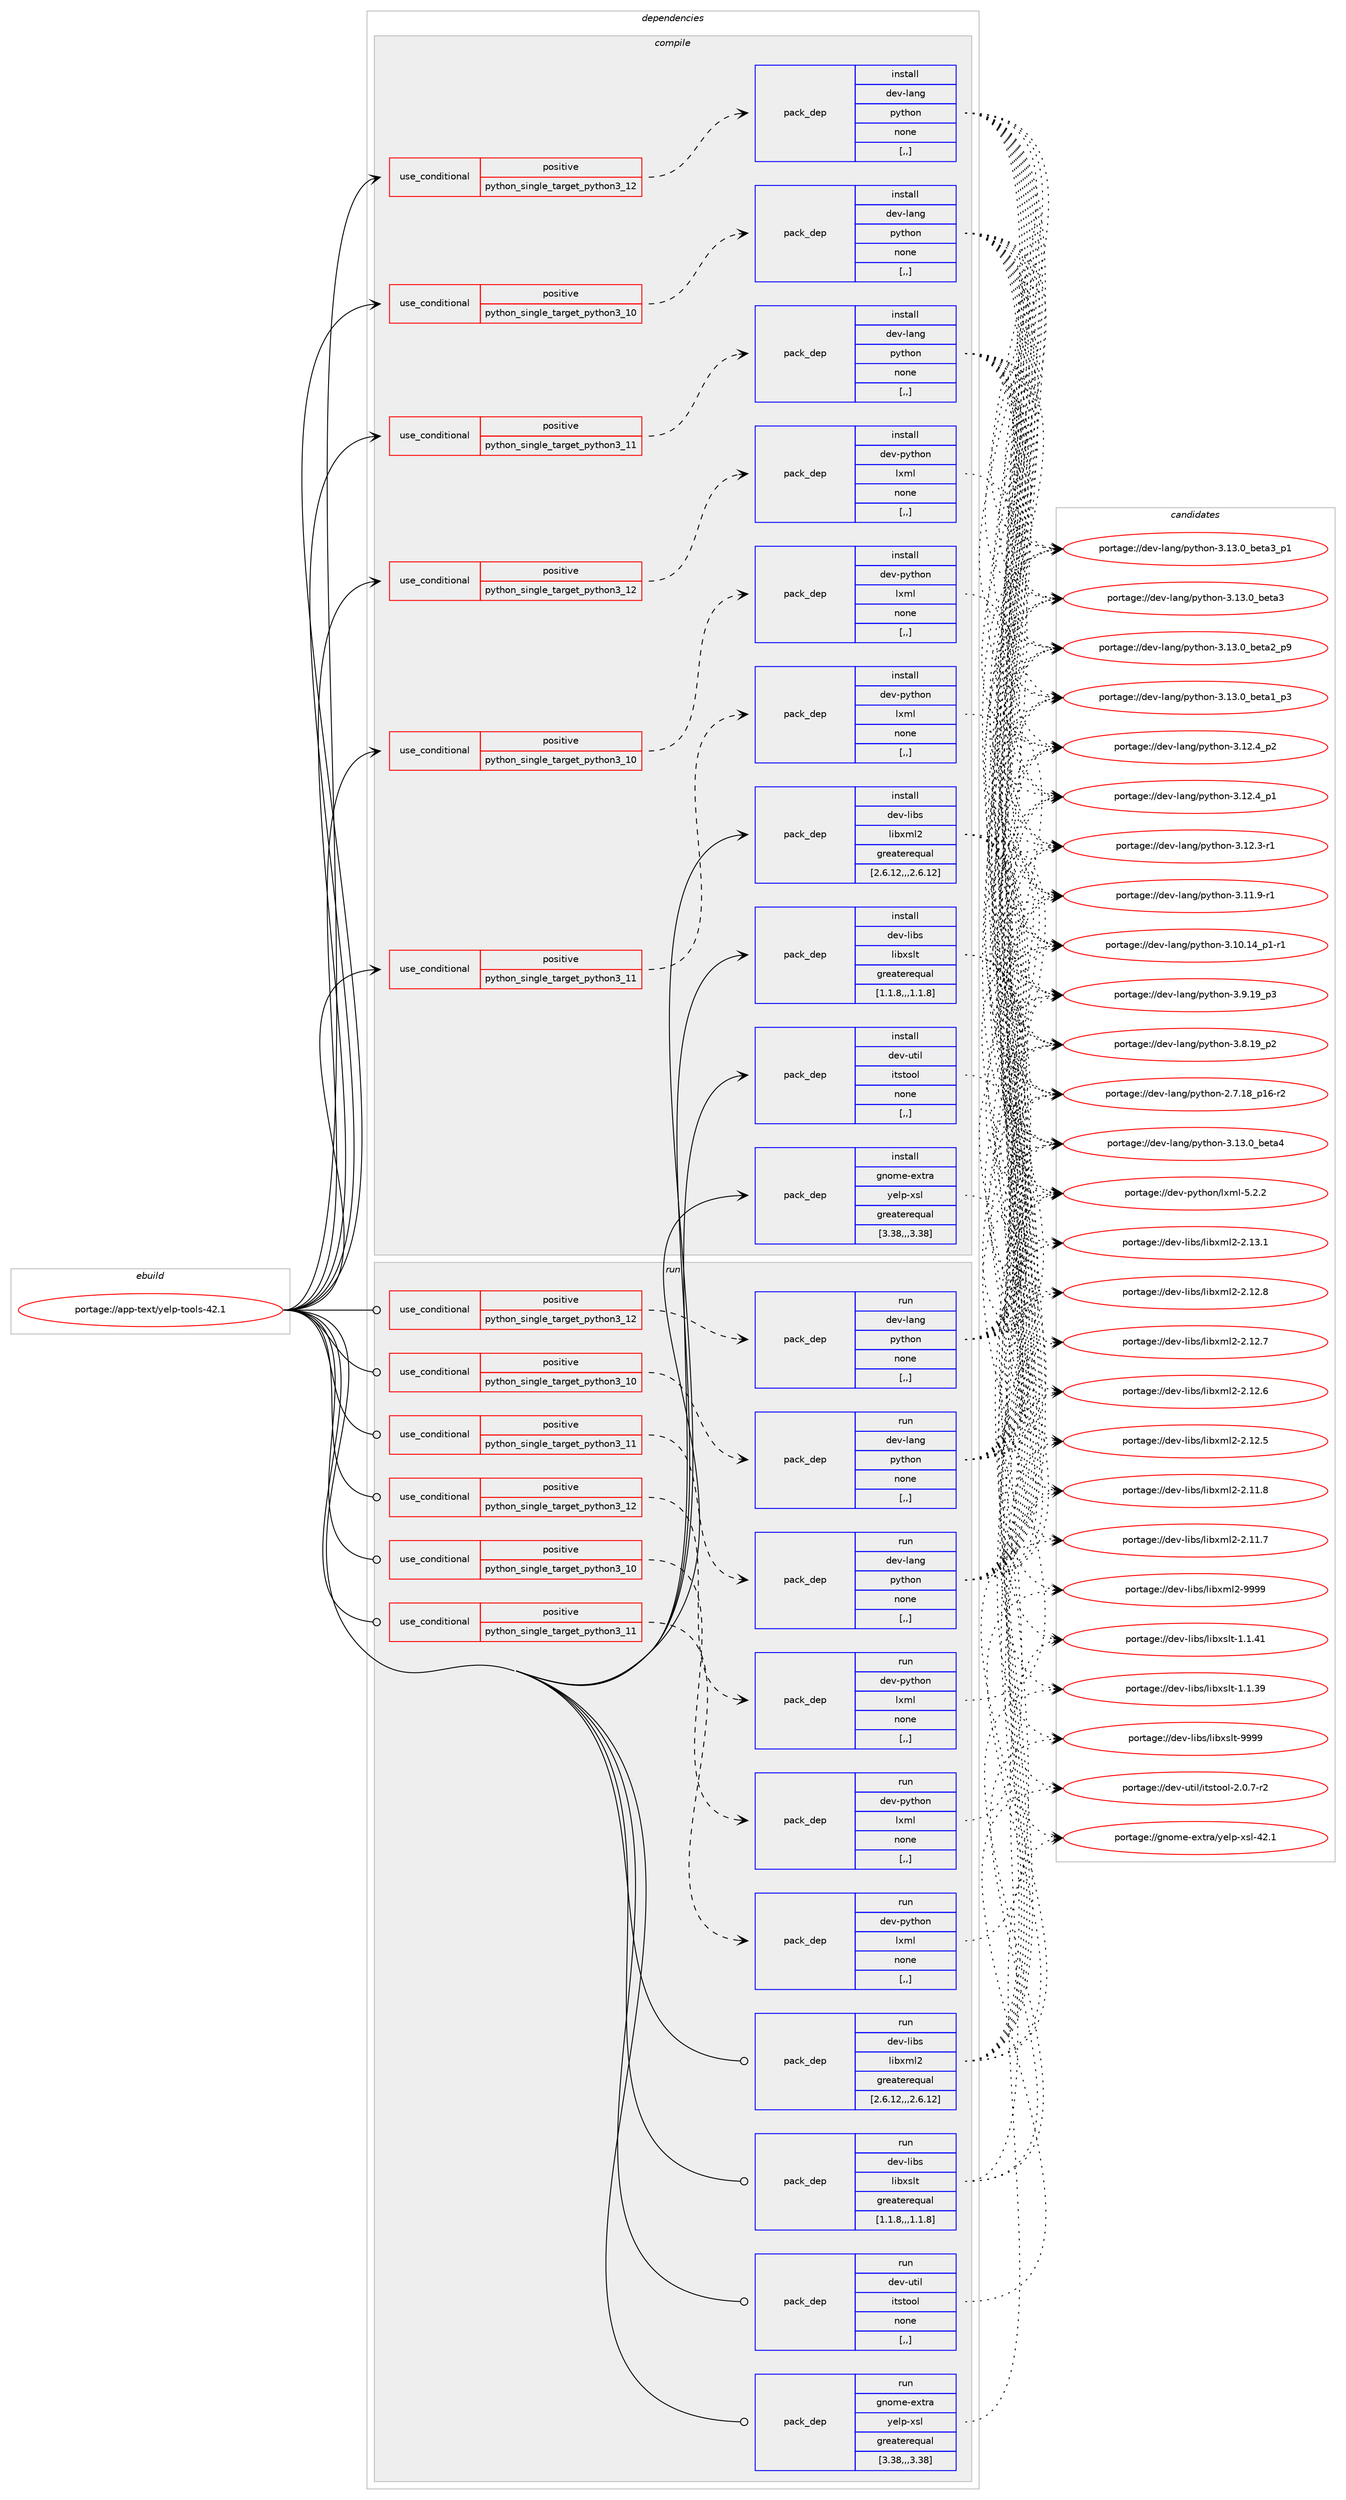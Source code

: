 digraph prolog {

# *************
# Graph options
# *************

newrank=true;
concentrate=true;
compound=true;
graph [rankdir=LR,fontname=Helvetica,fontsize=10,ranksep=1.5];#, ranksep=2.5, nodesep=0.2];
edge  [arrowhead=vee];
node  [fontname=Helvetica,fontsize=10];

# **********
# The ebuild
# **********

subgraph cluster_leftcol {
color=gray;
label=<<i>ebuild</i>>;
id [label="portage://app-text/yelp-tools-42.1", color=red, width=4, href="../app-text/yelp-tools-42.1.svg"];
}

# ****************
# The dependencies
# ****************

subgraph cluster_midcol {
color=gray;
label=<<i>dependencies</i>>;
subgraph cluster_compile {
fillcolor="#eeeeee";
style=filled;
label=<<i>compile</i>>;
subgraph cond16392 {
dependency61173 [label=<<TABLE BORDER="0" CELLBORDER="1" CELLSPACING="0" CELLPADDING="4"><TR><TD ROWSPAN="3" CELLPADDING="10">use_conditional</TD></TR><TR><TD>positive</TD></TR><TR><TD>python_single_target_python3_10</TD></TR></TABLE>>, shape=none, color=red];
subgraph pack44256 {
dependency61174 [label=<<TABLE BORDER="0" CELLBORDER="1" CELLSPACING="0" CELLPADDING="4" WIDTH="220"><TR><TD ROWSPAN="6" CELLPADDING="30">pack_dep</TD></TR><TR><TD WIDTH="110">install</TD></TR><TR><TD>dev-lang</TD></TR><TR><TD>python</TD></TR><TR><TD>none</TD></TR><TR><TD>[,,]</TD></TR></TABLE>>, shape=none, color=blue];
}
dependency61173:e -> dependency61174:w [weight=20,style="dashed",arrowhead="vee"];
}
id:e -> dependency61173:w [weight=20,style="solid",arrowhead="vee"];
subgraph cond16393 {
dependency61175 [label=<<TABLE BORDER="0" CELLBORDER="1" CELLSPACING="0" CELLPADDING="4"><TR><TD ROWSPAN="3" CELLPADDING="10">use_conditional</TD></TR><TR><TD>positive</TD></TR><TR><TD>python_single_target_python3_10</TD></TR></TABLE>>, shape=none, color=red];
subgraph pack44257 {
dependency61176 [label=<<TABLE BORDER="0" CELLBORDER="1" CELLSPACING="0" CELLPADDING="4" WIDTH="220"><TR><TD ROWSPAN="6" CELLPADDING="30">pack_dep</TD></TR><TR><TD WIDTH="110">install</TD></TR><TR><TD>dev-python</TD></TR><TR><TD>lxml</TD></TR><TR><TD>none</TD></TR><TR><TD>[,,]</TD></TR></TABLE>>, shape=none, color=blue];
}
dependency61175:e -> dependency61176:w [weight=20,style="dashed",arrowhead="vee"];
}
id:e -> dependency61175:w [weight=20,style="solid",arrowhead="vee"];
subgraph cond16394 {
dependency61177 [label=<<TABLE BORDER="0" CELLBORDER="1" CELLSPACING="0" CELLPADDING="4"><TR><TD ROWSPAN="3" CELLPADDING="10">use_conditional</TD></TR><TR><TD>positive</TD></TR><TR><TD>python_single_target_python3_11</TD></TR></TABLE>>, shape=none, color=red];
subgraph pack44258 {
dependency61178 [label=<<TABLE BORDER="0" CELLBORDER="1" CELLSPACING="0" CELLPADDING="4" WIDTH="220"><TR><TD ROWSPAN="6" CELLPADDING="30">pack_dep</TD></TR><TR><TD WIDTH="110">install</TD></TR><TR><TD>dev-lang</TD></TR><TR><TD>python</TD></TR><TR><TD>none</TD></TR><TR><TD>[,,]</TD></TR></TABLE>>, shape=none, color=blue];
}
dependency61177:e -> dependency61178:w [weight=20,style="dashed",arrowhead="vee"];
}
id:e -> dependency61177:w [weight=20,style="solid",arrowhead="vee"];
subgraph cond16395 {
dependency61179 [label=<<TABLE BORDER="0" CELLBORDER="1" CELLSPACING="0" CELLPADDING="4"><TR><TD ROWSPAN="3" CELLPADDING="10">use_conditional</TD></TR><TR><TD>positive</TD></TR><TR><TD>python_single_target_python3_11</TD></TR></TABLE>>, shape=none, color=red];
subgraph pack44259 {
dependency61180 [label=<<TABLE BORDER="0" CELLBORDER="1" CELLSPACING="0" CELLPADDING="4" WIDTH="220"><TR><TD ROWSPAN="6" CELLPADDING="30">pack_dep</TD></TR><TR><TD WIDTH="110">install</TD></TR><TR><TD>dev-python</TD></TR><TR><TD>lxml</TD></TR><TR><TD>none</TD></TR><TR><TD>[,,]</TD></TR></TABLE>>, shape=none, color=blue];
}
dependency61179:e -> dependency61180:w [weight=20,style="dashed",arrowhead="vee"];
}
id:e -> dependency61179:w [weight=20,style="solid",arrowhead="vee"];
subgraph cond16396 {
dependency61181 [label=<<TABLE BORDER="0" CELLBORDER="1" CELLSPACING="0" CELLPADDING="4"><TR><TD ROWSPAN="3" CELLPADDING="10">use_conditional</TD></TR><TR><TD>positive</TD></TR><TR><TD>python_single_target_python3_12</TD></TR></TABLE>>, shape=none, color=red];
subgraph pack44260 {
dependency61182 [label=<<TABLE BORDER="0" CELLBORDER="1" CELLSPACING="0" CELLPADDING="4" WIDTH="220"><TR><TD ROWSPAN="6" CELLPADDING="30">pack_dep</TD></TR><TR><TD WIDTH="110">install</TD></TR><TR><TD>dev-lang</TD></TR><TR><TD>python</TD></TR><TR><TD>none</TD></TR><TR><TD>[,,]</TD></TR></TABLE>>, shape=none, color=blue];
}
dependency61181:e -> dependency61182:w [weight=20,style="dashed",arrowhead="vee"];
}
id:e -> dependency61181:w [weight=20,style="solid",arrowhead="vee"];
subgraph cond16397 {
dependency61183 [label=<<TABLE BORDER="0" CELLBORDER="1" CELLSPACING="0" CELLPADDING="4"><TR><TD ROWSPAN="3" CELLPADDING="10">use_conditional</TD></TR><TR><TD>positive</TD></TR><TR><TD>python_single_target_python3_12</TD></TR></TABLE>>, shape=none, color=red];
subgraph pack44261 {
dependency61184 [label=<<TABLE BORDER="0" CELLBORDER="1" CELLSPACING="0" CELLPADDING="4" WIDTH="220"><TR><TD ROWSPAN="6" CELLPADDING="30">pack_dep</TD></TR><TR><TD WIDTH="110">install</TD></TR><TR><TD>dev-python</TD></TR><TR><TD>lxml</TD></TR><TR><TD>none</TD></TR><TR><TD>[,,]</TD></TR></TABLE>>, shape=none, color=blue];
}
dependency61183:e -> dependency61184:w [weight=20,style="dashed",arrowhead="vee"];
}
id:e -> dependency61183:w [weight=20,style="solid",arrowhead="vee"];
subgraph pack44262 {
dependency61185 [label=<<TABLE BORDER="0" CELLBORDER="1" CELLSPACING="0" CELLPADDING="4" WIDTH="220"><TR><TD ROWSPAN="6" CELLPADDING="30">pack_dep</TD></TR><TR><TD WIDTH="110">install</TD></TR><TR><TD>dev-libs</TD></TR><TR><TD>libxml2</TD></TR><TR><TD>greaterequal</TD></TR><TR><TD>[2.6.12,,,2.6.12]</TD></TR></TABLE>>, shape=none, color=blue];
}
id:e -> dependency61185:w [weight=20,style="solid",arrowhead="vee"];
subgraph pack44263 {
dependency61186 [label=<<TABLE BORDER="0" CELLBORDER="1" CELLSPACING="0" CELLPADDING="4" WIDTH="220"><TR><TD ROWSPAN="6" CELLPADDING="30">pack_dep</TD></TR><TR><TD WIDTH="110">install</TD></TR><TR><TD>dev-libs</TD></TR><TR><TD>libxslt</TD></TR><TR><TD>greaterequal</TD></TR><TR><TD>[1.1.8,,,1.1.8]</TD></TR></TABLE>>, shape=none, color=blue];
}
id:e -> dependency61186:w [weight=20,style="solid",arrowhead="vee"];
subgraph pack44264 {
dependency61187 [label=<<TABLE BORDER="0" CELLBORDER="1" CELLSPACING="0" CELLPADDING="4" WIDTH="220"><TR><TD ROWSPAN="6" CELLPADDING="30">pack_dep</TD></TR><TR><TD WIDTH="110">install</TD></TR><TR><TD>dev-util</TD></TR><TR><TD>itstool</TD></TR><TR><TD>none</TD></TR><TR><TD>[,,]</TD></TR></TABLE>>, shape=none, color=blue];
}
id:e -> dependency61187:w [weight=20,style="solid",arrowhead="vee"];
subgraph pack44265 {
dependency61188 [label=<<TABLE BORDER="0" CELLBORDER="1" CELLSPACING="0" CELLPADDING="4" WIDTH="220"><TR><TD ROWSPAN="6" CELLPADDING="30">pack_dep</TD></TR><TR><TD WIDTH="110">install</TD></TR><TR><TD>gnome-extra</TD></TR><TR><TD>yelp-xsl</TD></TR><TR><TD>greaterequal</TD></TR><TR><TD>[3.38,,,3.38]</TD></TR></TABLE>>, shape=none, color=blue];
}
id:e -> dependency61188:w [weight=20,style="solid",arrowhead="vee"];
}
subgraph cluster_compileandrun {
fillcolor="#eeeeee";
style=filled;
label=<<i>compile and run</i>>;
}
subgraph cluster_run {
fillcolor="#eeeeee";
style=filled;
label=<<i>run</i>>;
subgraph cond16398 {
dependency61189 [label=<<TABLE BORDER="0" CELLBORDER="1" CELLSPACING="0" CELLPADDING="4"><TR><TD ROWSPAN="3" CELLPADDING="10">use_conditional</TD></TR><TR><TD>positive</TD></TR><TR><TD>python_single_target_python3_10</TD></TR></TABLE>>, shape=none, color=red];
subgraph pack44266 {
dependency61190 [label=<<TABLE BORDER="0" CELLBORDER="1" CELLSPACING="0" CELLPADDING="4" WIDTH="220"><TR><TD ROWSPAN="6" CELLPADDING="30">pack_dep</TD></TR><TR><TD WIDTH="110">run</TD></TR><TR><TD>dev-lang</TD></TR><TR><TD>python</TD></TR><TR><TD>none</TD></TR><TR><TD>[,,]</TD></TR></TABLE>>, shape=none, color=blue];
}
dependency61189:e -> dependency61190:w [weight=20,style="dashed",arrowhead="vee"];
}
id:e -> dependency61189:w [weight=20,style="solid",arrowhead="odot"];
subgraph cond16399 {
dependency61191 [label=<<TABLE BORDER="0" CELLBORDER="1" CELLSPACING="0" CELLPADDING="4"><TR><TD ROWSPAN="3" CELLPADDING="10">use_conditional</TD></TR><TR><TD>positive</TD></TR><TR><TD>python_single_target_python3_10</TD></TR></TABLE>>, shape=none, color=red];
subgraph pack44267 {
dependency61192 [label=<<TABLE BORDER="0" CELLBORDER="1" CELLSPACING="0" CELLPADDING="4" WIDTH="220"><TR><TD ROWSPAN="6" CELLPADDING="30">pack_dep</TD></TR><TR><TD WIDTH="110">run</TD></TR><TR><TD>dev-python</TD></TR><TR><TD>lxml</TD></TR><TR><TD>none</TD></TR><TR><TD>[,,]</TD></TR></TABLE>>, shape=none, color=blue];
}
dependency61191:e -> dependency61192:w [weight=20,style="dashed",arrowhead="vee"];
}
id:e -> dependency61191:w [weight=20,style="solid",arrowhead="odot"];
subgraph cond16400 {
dependency61193 [label=<<TABLE BORDER="0" CELLBORDER="1" CELLSPACING="0" CELLPADDING="4"><TR><TD ROWSPAN="3" CELLPADDING="10">use_conditional</TD></TR><TR><TD>positive</TD></TR><TR><TD>python_single_target_python3_11</TD></TR></TABLE>>, shape=none, color=red];
subgraph pack44268 {
dependency61194 [label=<<TABLE BORDER="0" CELLBORDER="1" CELLSPACING="0" CELLPADDING="4" WIDTH="220"><TR><TD ROWSPAN="6" CELLPADDING="30">pack_dep</TD></TR><TR><TD WIDTH="110">run</TD></TR><TR><TD>dev-lang</TD></TR><TR><TD>python</TD></TR><TR><TD>none</TD></TR><TR><TD>[,,]</TD></TR></TABLE>>, shape=none, color=blue];
}
dependency61193:e -> dependency61194:w [weight=20,style="dashed",arrowhead="vee"];
}
id:e -> dependency61193:w [weight=20,style="solid",arrowhead="odot"];
subgraph cond16401 {
dependency61195 [label=<<TABLE BORDER="0" CELLBORDER="1" CELLSPACING="0" CELLPADDING="4"><TR><TD ROWSPAN="3" CELLPADDING="10">use_conditional</TD></TR><TR><TD>positive</TD></TR><TR><TD>python_single_target_python3_11</TD></TR></TABLE>>, shape=none, color=red];
subgraph pack44269 {
dependency61196 [label=<<TABLE BORDER="0" CELLBORDER="1" CELLSPACING="0" CELLPADDING="4" WIDTH="220"><TR><TD ROWSPAN="6" CELLPADDING="30">pack_dep</TD></TR><TR><TD WIDTH="110">run</TD></TR><TR><TD>dev-python</TD></TR><TR><TD>lxml</TD></TR><TR><TD>none</TD></TR><TR><TD>[,,]</TD></TR></TABLE>>, shape=none, color=blue];
}
dependency61195:e -> dependency61196:w [weight=20,style="dashed",arrowhead="vee"];
}
id:e -> dependency61195:w [weight=20,style="solid",arrowhead="odot"];
subgraph cond16402 {
dependency61197 [label=<<TABLE BORDER="0" CELLBORDER="1" CELLSPACING="0" CELLPADDING="4"><TR><TD ROWSPAN="3" CELLPADDING="10">use_conditional</TD></TR><TR><TD>positive</TD></TR><TR><TD>python_single_target_python3_12</TD></TR></TABLE>>, shape=none, color=red];
subgraph pack44270 {
dependency61198 [label=<<TABLE BORDER="0" CELLBORDER="1" CELLSPACING="0" CELLPADDING="4" WIDTH="220"><TR><TD ROWSPAN="6" CELLPADDING="30">pack_dep</TD></TR><TR><TD WIDTH="110">run</TD></TR><TR><TD>dev-lang</TD></TR><TR><TD>python</TD></TR><TR><TD>none</TD></TR><TR><TD>[,,]</TD></TR></TABLE>>, shape=none, color=blue];
}
dependency61197:e -> dependency61198:w [weight=20,style="dashed",arrowhead="vee"];
}
id:e -> dependency61197:w [weight=20,style="solid",arrowhead="odot"];
subgraph cond16403 {
dependency61199 [label=<<TABLE BORDER="0" CELLBORDER="1" CELLSPACING="0" CELLPADDING="4"><TR><TD ROWSPAN="3" CELLPADDING="10">use_conditional</TD></TR><TR><TD>positive</TD></TR><TR><TD>python_single_target_python3_12</TD></TR></TABLE>>, shape=none, color=red];
subgraph pack44271 {
dependency61200 [label=<<TABLE BORDER="0" CELLBORDER="1" CELLSPACING="0" CELLPADDING="4" WIDTH="220"><TR><TD ROWSPAN="6" CELLPADDING="30">pack_dep</TD></TR><TR><TD WIDTH="110">run</TD></TR><TR><TD>dev-python</TD></TR><TR><TD>lxml</TD></TR><TR><TD>none</TD></TR><TR><TD>[,,]</TD></TR></TABLE>>, shape=none, color=blue];
}
dependency61199:e -> dependency61200:w [weight=20,style="dashed",arrowhead="vee"];
}
id:e -> dependency61199:w [weight=20,style="solid",arrowhead="odot"];
subgraph pack44272 {
dependency61201 [label=<<TABLE BORDER="0" CELLBORDER="1" CELLSPACING="0" CELLPADDING="4" WIDTH="220"><TR><TD ROWSPAN="6" CELLPADDING="30">pack_dep</TD></TR><TR><TD WIDTH="110">run</TD></TR><TR><TD>dev-libs</TD></TR><TR><TD>libxml2</TD></TR><TR><TD>greaterequal</TD></TR><TR><TD>[2.6.12,,,2.6.12]</TD></TR></TABLE>>, shape=none, color=blue];
}
id:e -> dependency61201:w [weight=20,style="solid",arrowhead="odot"];
subgraph pack44273 {
dependency61202 [label=<<TABLE BORDER="0" CELLBORDER="1" CELLSPACING="0" CELLPADDING="4" WIDTH="220"><TR><TD ROWSPAN="6" CELLPADDING="30">pack_dep</TD></TR><TR><TD WIDTH="110">run</TD></TR><TR><TD>dev-libs</TD></TR><TR><TD>libxslt</TD></TR><TR><TD>greaterequal</TD></TR><TR><TD>[1.1.8,,,1.1.8]</TD></TR></TABLE>>, shape=none, color=blue];
}
id:e -> dependency61202:w [weight=20,style="solid",arrowhead="odot"];
subgraph pack44274 {
dependency61203 [label=<<TABLE BORDER="0" CELLBORDER="1" CELLSPACING="0" CELLPADDING="4" WIDTH="220"><TR><TD ROWSPAN="6" CELLPADDING="30">pack_dep</TD></TR><TR><TD WIDTH="110">run</TD></TR><TR><TD>dev-util</TD></TR><TR><TD>itstool</TD></TR><TR><TD>none</TD></TR><TR><TD>[,,]</TD></TR></TABLE>>, shape=none, color=blue];
}
id:e -> dependency61203:w [weight=20,style="solid",arrowhead="odot"];
subgraph pack44275 {
dependency61204 [label=<<TABLE BORDER="0" CELLBORDER="1" CELLSPACING="0" CELLPADDING="4" WIDTH="220"><TR><TD ROWSPAN="6" CELLPADDING="30">pack_dep</TD></TR><TR><TD WIDTH="110">run</TD></TR><TR><TD>gnome-extra</TD></TR><TR><TD>yelp-xsl</TD></TR><TR><TD>greaterequal</TD></TR><TR><TD>[3.38,,,3.38]</TD></TR></TABLE>>, shape=none, color=blue];
}
id:e -> dependency61204:w [weight=20,style="solid",arrowhead="odot"];
}
}

# **************
# The candidates
# **************

subgraph cluster_choices {
rank=same;
color=gray;
label=<<i>candidates</i>>;

subgraph choice44256 {
color=black;
nodesep=1;
choice1001011184510897110103471121211161041111104551464951464895981011169752 [label="portage://dev-lang/python-3.13.0_beta4", color=red, width=4,href="../dev-lang/python-3.13.0_beta4.svg"];
choice10010111845108971101034711212111610411111045514649514648959810111697519511249 [label="portage://dev-lang/python-3.13.0_beta3_p1", color=red, width=4,href="../dev-lang/python-3.13.0_beta3_p1.svg"];
choice1001011184510897110103471121211161041111104551464951464895981011169751 [label="portage://dev-lang/python-3.13.0_beta3", color=red, width=4,href="../dev-lang/python-3.13.0_beta3.svg"];
choice10010111845108971101034711212111610411111045514649514648959810111697509511257 [label="portage://dev-lang/python-3.13.0_beta2_p9", color=red, width=4,href="../dev-lang/python-3.13.0_beta2_p9.svg"];
choice10010111845108971101034711212111610411111045514649514648959810111697499511251 [label="portage://dev-lang/python-3.13.0_beta1_p3", color=red, width=4,href="../dev-lang/python-3.13.0_beta1_p3.svg"];
choice100101118451089711010347112121116104111110455146495046529511250 [label="portage://dev-lang/python-3.12.4_p2", color=red, width=4,href="../dev-lang/python-3.12.4_p2.svg"];
choice100101118451089711010347112121116104111110455146495046529511249 [label="portage://dev-lang/python-3.12.4_p1", color=red, width=4,href="../dev-lang/python-3.12.4_p1.svg"];
choice100101118451089711010347112121116104111110455146495046514511449 [label="portage://dev-lang/python-3.12.3-r1", color=red, width=4,href="../dev-lang/python-3.12.3-r1.svg"];
choice100101118451089711010347112121116104111110455146494946574511449 [label="portage://dev-lang/python-3.11.9-r1", color=red, width=4,href="../dev-lang/python-3.11.9-r1.svg"];
choice100101118451089711010347112121116104111110455146494846495295112494511449 [label="portage://dev-lang/python-3.10.14_p1-r1", color=red, width=4,href="../dev-lang/python-3.10.14_p1-r1.svg"];
choice100101118451089711010347112121116104111110455146574649579511251 [label="portage://dev-lang/python-3.9.19_p3", color=red, width=4,href="../dev-lang/python-3.9.19_p3.svg"];
choice100101118451089711010347112121116104111110455146564649579511250 [label="portage://dev-lang/python-3.8.19_p2", color=red, width=4,href="../dev-lang/python-3.8.19_p2.svg"];
choice100101118451089711010347112121116104111110455046554649569511249544511450 [label="portage://dev-lang/python-2.7.18_p16-r2", color=red, width=4,href="../dev-lang/python-2.7.18_p16-r2.svg"];
dependency61174:e -> choice1001011184510897110103471121211161041111104551464951464895981011169752:w [style=dotted,weight="100"];
dependency61174:e -> choice10010111845108971101034711212111610411111045514649514648959810111697519511249:w [style=dotted,weight="100"];
dependency61174:e -> choice1001011184510897110103471121211161041111104551464951464895981011169751:w [style=dotted,weight="100"];
dependency61174:e -> choice10010111845108971101034711212111610411111045514649514648959810111697509511257:w [style=dotted,weight="100"];
dependency61174:e -> choice10010111845108971101034711212111610411111045514649514648959810111697499511251:w [style=dotted,weight="100"];
dependency61174:e -> choice100101118451089711010347112121116104111110455146495046529511250:w [style=dotted,weight="100"];
dependency61174:e -> choice100101118451089711010347112121116104111110455146495046529511249:w [style=dotted,weight="100"];
dependency61174:e -> choice100101118451089711010347112121116104111110455146495046514511449:w [style=dotted,weight="100"];
dependency61174:e -> choice100101118451089711010347112121116104111110455146494946574511449:w [style=dotted,weight="100"];
dependency61174:e -> choice100101118451089711010347112121116104111110455146494846495295112494511449:w [style=dotted,weight="100"];
dependency61174:e -> choice100101118451089711010347112121116104111110455146574649579511251:w [style=dotted,weight="100"];
dependency61174:e -> choice100101118451089711010347112121116104111110455146564649579511250:w [style=dotted,weight="100"];
dependency61174:e -> choice100101118451089711010347112121116104111110455046554649569511249544511450:w [style=dotted,weight="100"];
}
subgraph choice44257 {
color=black;
nodesep=1;
choice1001011184511212111610411111047108120109108455346504650 [label="portage://dev-python/lxml-5.2.2", color=red, width=4,href="../dev-python/lxml-5.2.2.svg"];
dependency61176:e -> choice1001011184511212111610411111047108120109108455346504650:w [style=dotted,weight="100"];
}
subgraph choice44258 {
color=black;
nodesep=1;
choice1001011184510897110103471121211161041111104551464951464895981011169752 [label="portage://dev-lang/python-3.13.0_beta4", color=red, width=4,href="../dev-lang/python-3.13.0_beta4.svg"];
choice10010111845108971101034711212111610411111045514649514648959810111697519511249 [label="portage://dev-lang/python-3.13.0_beta3_p1", color=red, width=4,href="../dev-lang/python-3.13.0_beta3_p1.svg"];
choice1001011184510897110103471121211161041111104551464951464895981011169751 [label="portage://dev-lang/python-3.13.0_beta3", color=red, width=4,href="../dev-lang/python-3.13.0_beta3.svg"];
choice10010111845108971101034711212111610411111045514649514648959810111697509511257 [label="portage://dev-lang/python-3.13.0_beta2_p9", color=red, width=4,href="../dev-lang/python-3.13.0_beta2_p9.svg"];
choice10010111845108971101034711212111610411111045514649514648959810111697499511251 [label="portage://dev-lang/python-3.13.0_beta1_p3", color=red, width=4,href="../dev-lang/python-3.13.0_beta1_p3.svg"];
choice100101118451089711010347112121116104111110455146495046529511250 [label="portage://dev-lang/python-3.12.4_p2", color=red, width=4,href="../dev-lang/python-3.12.4_p2.svg"];
choice100101118451089711010347112121116104111110455146495046529511249 [label="portage://dev-lang/python-3.12.4_p1", color=red, width=4,href="../dev-lang/python-3.12.4_p1.svg"];
choice100101118451089711010347112121116104111110455146495046514511449 [label="portage://dev-lang/python-3.12.3-r1", color=red, width=4,href="../dev-lang/python-3.12.3-r1.svg"];
choice100101118451089711010347112121116104111110455146494946574511449 [label="portage://dev-lang/python-3.11.9-r1", color=red, width=4,href="../dev-lang/python-3.11.9-r1.svg"];
choice100101118451089711010347112121116104111110455146494846495295112494511449 [label="portage://dev-lang/python-3.10.14_p1-r1", color=red, width=4,href="../dev-lang/python-3.10.14_p1-r1.svg"];
choice100101118451089711010347112121116104111110455146574649579511251 [label="portage://dev-lang/python-3.9.19_p3", color=red, width=4,href="../dev-lang/python-3.9.19_p3.svg"];
choice100101118451089711010347112121116104111110455146564649579511250 [label="portage://dev-lang/python-3.8.19_p2", color=red, width=4,href="../dev-lang/python-3.8.19_p2.svg"];
choice100101118451089711010347112121116104111110455046554649569511249544511450 [label="portage://dev-lang/python-2.7.18_p16-r2", color=red, width=4,href="../dev-lang/python-2.7.18_p16-r2.svg"];
dependency61178:e -> choice1001011184510897110103471121211161041111104551464951464895981011169752:w [style=dotted,weight="100"];
dependency61178:e -> choice10010111845108971101034711212111610411111045514649514648959810111697519511249:w [style=dotted,weight="100"];
dependency61178:e -> choice1001011184510897110103471121211161041111104551464951464895981011169751:w [style=dotted,weight="100"];
dependency61178:e -> choice10010111845108971101034711212111610411111045514649514648959810111697509511257:w [style=dotted,weight="100"];
dependency61178:e -> choice10010111845108971101034711212111610411111045514649514648959810111697499511251:w [style=dotted,weight="100"];
dependency61178:e -> choice100101118451089711010347112121116104111110455146495046529511250:w [style=dotted,weight="100"];
dependency61178:e -> choice100101118451089711010347112121116104111110455146495046529511249:w [style=dotted,weight="100"];
dependency61178:e -> choice100101118451089711010347112121116104111110455146495046514511449:w [style=dotted,weight="100"];
dependency61178:e -> choice100101118451089711010347112121116104111110455146494946574511449:w [style=dotted,weight="100"];
dependency61178:e -> choice100101118451089711010347112121116104111110455146494846495295112494511449:w [style=dotted,weight="100"];
dependency61178:e -> choice100101118451089711010347112121116104111110455146574649579511251:w [style=dotted,weight="100"];
dependency61178:e -> choice100101118451089711010347112121116104111110455146564649579511250:w [style=dotted,weight="100"];
dependency61178:e -> choice100101118451089711010347112121116104111110455046554649569511249544511450:w [style=dotted,weight="100"];
}
subgraph choice44259 {
color=black;
nodesep=1;
choice1001011184511212111610411111047108120109108455346504650 [label="portage://dev-python/lxml-5.2.2", color=red, width=4,href="../dev-python/lxml-5.2.2.svg"];
dependency61180:e -> choice1001011184511212111610411111047108120109108455346504650:w [style=dotted,weight="100"];
}
subgraph choice44260 {
color=black;
nodesep=1;
choice1001011184510897110103471121211161041111104551464951464895981011169752 [label="portage://dev-lang/python-3.13.0_beta4", color=red, width=4,href="../dev-lang/python-3.13.0_beta4.svg"];
choice10010111845108971101034711212111610411111045514649514648959810111697519511249 [label="portage://dev-lang/python-3.13.0_beta3_p1", color=red, width=4,href="../dev-lang/python-3.13.0_beta3_p1.svg"];
choice1001011184510897110103471121211161041111104551464951464895981011169751 [label="portage://dev-lang/python-3.13.0_beta3", color=red, width=4,href="../dev-lang/python-3.13.0_beta3.svg"];
choice10010111845108971101034711212111610411111045514649514648959810111697509511257 [label="portage://dev-lang/python-3.13.0_beta2_p9", color=red, width=4,href="../dev-lang/python-3.13.0_beta2_p9.svg"];
choice10010111845108971101034711212111610411111045514649514648959810111697499511251 [label="portage://dev-lang/python-3.13.0_beta1_p3", color=red, width=4,href="../dev-lang/python-3.13.0_beta1_p3.svg"];
choice100101118451089711010347112121116104111110455146495046529511250 [label="portage://dev-lang/python-3.12.4_p2", color=red, width=4,href="../dev-lang/python-3.12.4_p2.svg"];
choice100101118451089711010347112121116104111110455146495046529511249 [label="portage://dev-lang/python-3.12.4_p1", color=red, width=4,href="../dev-lang/python-3.12.4_p1.svg"];
choice100101118451089711010347112121116104111110455146495046514511449 [label="portage://dev-lang/python-3.12.3-r1", color=red, width=4,href="../dev-lang/python-3.12.3-r1.svg"];
choice100101118451089711010347112121116104111110455146494946574511449 [label="portage://dev-lang/python-3.11.9-r1", color=red, width=4,href="../dev-lang/python-3.11.9-r1.svg"];
choice100101118451089711010347112121116104111110455146494846495295112494511449 [label="portage://dev-lang/python-3.10.14_p1-r1", color=red, width=4,href="../dev-lang/python-3.10.14_p1-r1.svg"];
choice100101118451089711010347112121116104111110455146574649579511251 [label="portage://dev-lang/python-3.9.19_p3", color=red, width=4,href="../dev-lang/python-3.9.19_p3.svg"];
choice100101118451089711010347112121116104111110455146564649579511250 [label="portage://dev-lang/python-3.8.19_p2", color=red, width=4,href="../dev-lang/python-3.8.19_p2.svg"];
choice100101118451089711010347112121116104111110455046554649569511249544511450 [label="portage://dev-lang/python-2.7.18_p16-r2", color=red, width=4,href="../dev-lang/python-2.7.18_p16-r2.svg"];
dependency61182:e -> choice1001011184510897110103471121211161041111104551464951464895981011169752:w [style=dotted,weight="100"];
dependency61182:e -> choice10010111845108971101034711212111610411111045514649514648959810111697519511249:w [style=dotted,weight="100"];
dependency61182:e -> choice1001011184510897110103471121211161041111104551464951464895981011169751:w [style=dotted,weight="100"];
dependency61182:e -> choice10010111845108971101034711212111610411111045514649514648959810111697509511257:w [style=dotted,weight="100"];
dependency61182:e -> choice10010111845108971101034711212111610411111045514649514648959810111697499511251:w [style=dotted,weight="100"];
dependency61182:e -> choice100101118451089711010347112121116104111110455146495046529511250:w [style=dotted,weight="100"];
dependency61182:e -> choice100101118451089711010347112121116104111110455146495046529511249:w [style=dotted,weight="100"];
dependency61182:e -> choice100101118451089711010347112121116104111110455146495046514511449:w [style=dotted,weight="100"];
dependency61182:e -> choice100101118451089711010347112121116104111110455146494946574511449:w [style=dotted,weight="100"];
dependency61182:e -> choice100101118451089711010347112121116104111110455146494846495295112494511449:w [style=dotted,weight="100"];
dependency61182:e -> choice100101118451089711010347112121116104111110455146574649579511251:w [style=dotted,weight="100"];
dependency61182:e -> choice100101118451089711010347112121116104111110455146564649579511250:w [style=dotted,weight="100"];
dependency61182:e -> choice100101118451089711010347112121116104111110455046554649569511249544511450:w [style=dotted,weight="100"];
}
subgraph choice44261 {
color=black;
nodesep=1;
choice1001011184511212111610411111047108120109108455346504650 [label="portage://dev-python/lxml-5.2.2", color=red, width=4,href="../dev-python/lxml-5.2.2.svg"];
dependency61184:e -> choice1001011184511212111610411111047108120109108455346504650:w [style=dotted,weight="100"];
}
subgraph choice44262 {
color=black;
nodesep=1;
choice10010111845108105981154710810598120109108504557575757 [label="portage://dev-libs/libxml2-9999", color=red, width=4,href="../dev-libs/libxml2-9999.svg"];
choice100101118451081059811547108105981201091085045504649514649 [label="portage://dev-libs/libxml2-2.13.1", color=red, width=4,href="../dev-libs/libxml2-2.13.1.svg"];
choice100101118451081059811547108105981201091085045504649504656 [label="portage://dev-libs/libxml2-2.12.8", color=red, width=4,href="../dev-libs/libxml2-2.12.8.svg"];
choice100101118451081059811547108105981201091085045504649504655 [label="portage://dev-libs/libxml2-2.12.7", color=red, width=4,href="../dev-libs/libxml2-2.12.7.svg"];
choice100101118451081059811547108105981201091085045504649504654 [label="portage://dev-libs/libxml2-2.12.6", color=red, width=4,href="../dev-libs/libxml2-2.12.6.svg"];
choice100101118451081059811547108105981201091085045504649504653 [label="portage://dev-libs/libxml2-2.12.5", color=red, width=4,href="../dev-libs/libxml2-2.12.5.svg"];
choice100101118451081059811547108105981201091085045504649494656 [label="portage://dev-libs/libxml2-2.11.8", color=red, width=4,href="../dev-libs/libxml2-2.11.8.svg"];
choice100101118451081059811547108105981201091085045504649494655 [label="portage://dev-libs/libxml2-2.11.7", color=red, width=4,href="../dev-libs/libxml2-2.11.7.svg"];
dependency61185:e -> choice10010111845108105981154710810598120109108504557575757:w [style=dotted,weight="100"];
dependency61185:e -> choice100101118451081059811547108105981201091085045504649514649:w [style=dotted,weight="100"];
dependency61185:e -> choice100101118451081059811547108105981201091085045504649504656:w [style=dotted,weight="100"];
dependency61185:e -> choice100101118451081059811547108105981201091085045504649504655:w [style=dotted,weight="100"];
dependency61185:e -> choice100101118451081059811547108105981201091085045504649504654:w [style=dotted,weight="100"];
dependency61185:e -> choice100101118451081059811547108105981201091085045504649504653:w [style=dotted,weight="100"];
dependency61185:e -> choice100101118451081059811547108105981201091085045504649494656:w [style=dotted,weight="100"];
dependency61185:e -> choice100101118451081059811547108105981201091085045504649494655:w [style=dotted,weight="100"];
}
subgraph choice44263 {
color=black;
nodesep=1;
choice100101118451081059811547108105981201151081164557575757 [label="portage://dev-libs/libxslt-9999", color=red, width=4,href="../dev-libs/libxslt-9999.svg"];
choice1001011184510810598115471081059812011510811645494649465249 [label="portage://dev-libs/libxslt-1.1.41", color=red, width=4,href="../dev-libs/libxslt-1.1.41.svg"];
choice1001011184510810598115471081059812011510811645494649465157 [label="portage://dev-libs/libxslt-1.1.39", color=red, width=4,href="../dev-libs/libxslt-1.1.39.svg"];
dependency61186:e -> choice100101118451081059811547108105981201151081164557575757:w [style=dotted,weight="100"];
dependency61186:e -> choice1001011184510810598115471081059812011510811645494649465249:w [style=dotted,weight="100"];
dependency61186:e -> choice1001011184510810598115471081059812011510811645494649465157:w [style=dotted,weight="100"];
}
subgraph choice44264 {
color=black;
nodesep=1;
choice10010111845117116105108471051161151161111111084550464846554511450 [label="portage://dev-util/itstool-2.0.7-r2", color=red, width=4,href="../dev-util/itstool-2.0.7-r2.svg"];
dependency61187:e -> choice10010111845117116105108471051161151161111111084550464846554511450:w [style=dotted,weight="100"];
}
subgraph choice44265 {
color=black;
nodesep=1;
choice103110111109101451011201161149747121101108112451201151084552504649 [label="portage://gnome-extra/yelp-xsl-42.1", color=red, width=4,href="../gnome-extra/yelp-xsl-42.1.svg"];
dependency61188:e -> choice103110111109101451011201161149747121101108112451201151084552504649:w [style=dotted,weight="100"];
}
subgraph choice44266 {
color=black;
nodesep=1;
choice1001011184510897110103471121211161041111104551464951464895981011169752 [label="portage://dev-lang/python-3.13.0_beta4", color=red, width=4,href="../dev-lang/python-3.13.0_beta4.svg"];
choice10010111845108971101034711212111610411111045514649514648959810111697519511249 [label="portage://dev-lang/python-3.13.0_beta3_p1", color=red, width=4,href="../dev-lang/python-3.13.0_beta3_p1.svg"];
choice1001011184510897110103471121211161041111104551464951464895981011169751 [label="portage://dev-lang/python-3.13.0_beta3", color=red, width=4,href="../dev-lang/python-3.13.0_beta3.svg"];
choice10010111845108971101034711212111610411111045514649514648959810111697509511257 [label="portage://dev-lang/python-3.13.0_beta2_p9", color=red, width=4,href="../dev-lang/python-3.13.0_beta2_p9.svg"];
choice10010111845108971101034711212111610411111045514649514648959810111697499511251 [label="portage://dev-lang/python-3.13.0_beta1_p3", color=red, width=4,href="../dev-lang/python-3.13.0_beta1_p3.svg"];
choice100101118451089711010347112121116104111110455146495046529511250 [label="portage://dev-lang/python-3.12.4_p2", color=red, width=4,href="../dev-lang/python-3.12.4_p2.svg"];
choice100101118451089711010347112121116104111110455146495046529511249 [label="portage://dev-lang/python-3.12.4_p1", color=red, width=4,href="../dev-lang/python-3.12.4_p1.svg"];
choice100101118451089711010347112121116104111110455146495046514511449 [label="portage://dev-lang/python-3.12.3-r1", color=red, width=4,href="../dev-lang/python-3.12.3-r1.svg"];
choice100101118451089711010347112121116104111110455146494946574511449 [label="portage://dev-lang/python-3.11.9-r1", color=red, width=4,href="../dev-lang/python-3.11.9-r1.svg"];
choice100101118451089711010347112121116104111110455146494846495295112494511449 [label="portage://dev-lang/python-3.10.14_p1-r1", color=red, width=4,href="../dev-lang/python-3.10.14_p1-r1.svg"];
choice100101118451089711010347112121116104111110455146574649579511251 [label="portage://dev-lang/python-3.9.19_p3", color=red, width=4,href="../dev-lang/python-3.9.19_p3.svg"];
choice100101118451089711010347112121116104111110455146564649579511250 [label="portage://dev-lang/python-3.8.19_p2", color=red, width=4,href="../dev-lang/python-3.8.19_p2.svg"];
choice100101118451089711010347112121116104111110455046554649569511249544511450 [label="portage://dev-lang/python-2.7.18_p16-r2", color=red, width=4,href="../dev-lang/python-2.7.18_p16-r2.svg"];
dependency61190:e -> choice1001011184510897110103471121211161041111104551464951464895981011169752:w [style=dotted,weight="100"];
dependency61190:e -> choice10010111845108971101034711212111610411111045514649514648959810111697519511249:w [style=dotted,weight="100"];
dependency61190:e -> choice1001011184510897110103471121211161041111104551464951464895981011169751:w [style=dotted,weight="100"];
dependency61190:e -> choice10010111845108971101034711212111610411111045514649514648959810111697509511257:w [style=dotted,weight="100"];
dependency61190:e -> choice10010111845108971101034711212111610411111045514649514648959810111697499511251:w [style=dotted,weight="100"];
dependency61190:e -> choice100101118451089711010347112121116104111110455146495046529511250:w [style=dotted,weight="100"];
dependency61190:e -> choice100101118451089711010347112121116104111110455146495046529511249:w [style=dotted,weight="100"];
dependency61190:e -> choice100101118451089711010347112121116104111110455146495046514511449:w [style=dotted,weight="100"];
dependency61190:e -> choice100101118451089711010347112121116104111110455146494946574511449:w [style=dotted,weight="100"];
dependency61190:e -> choice100101118451089711010347112121116104111110455146494846495295112494511449:w [style=dotted,weight="100"];
dependency61190:e -> choice100101118451089711010347112121116104111110455146574649579511251:w [style=dotted,weight="100"];
dependency61190:e -> choice100101118451089711010347112121116104111110455146564649579511250:w [style=dotted,weight="100"];
dependency61190:e -> choice100101118451089711010347112121116104111110455046554649569511249544511450:w [style=dotted,weight="100"];
}
subgraph choice44267 {
color=black;
nodesep=1;
choice1001011184511212111610411111047108120109108455346504650 [label="portage://dev-python/lxml-5.2.2", color=red, width=4,href="../dev-python/lxml-5.2.2.svg"];
dependency61192:e -> choice1001011184511212111610411111047108120109108455346504650:w [style=dotted,weight="100"];
}
subgraph choice44268 {
color=black;
nodesep=1;
choice1001011184510897110103471121211161041111104551464951464895981011169752 [label="portage://dev-lang/python-3.13.0_beta4", color=red, width=4,href="../dev-lang/python-3.13.0_beta4.svg"];
choice10010111845108971101034711212111610411111045514649514648959810111697519511249 [label="portage://dev-lang/python-3.13.0_beta3_p1", color=red, width=4,href="../dev-lang/python-3.13.0_beta3_p1.svg"];
choice1001011184510897110103471121211161041111104551464951464895981011169751 [label="portage://dev-lang/python-3.13.0_beta3", color=red, width=4,href="../dev-lang/python-3.13.0_beta3.svg"];
choice10010111845108971101034711212111610411111045514649514648959810111697509511257 [label="portage://dev-lang/python-3.13.0_beta2_p9", color=red, width=4,href="../dev-lang/python-3.13.0_beta2_p9.svg"];
choice10010111845108971101034711212111610411111045514649514648959810111697499511251 [label="portage://dev-lang/python-3.13.0_beta1_p3", color=red, width=4,href="../dev-lang/python-3.13.0_beta1_p3.svg"];
choice100101118451089711010347112121116104111110455146495046529511250 [label="portage://dev-lang/python-3.12.4_p2", color=red, width=4,href="../dev-lang/python-3.12.4_p2.svg"];
choice100101118451089711010347112121116104111110455146495046529511249 [label="portage://dev-lang/python-3.12.4_p1", color=red, width=4,href="../dev-lang/python-3.12.4_p1.svg"];
choice100101118451089711010347112121116104111110455146495046514511449 [label="portage://dev-lang/python-3.12.3-r1", color=red, width=4,href="../dev-lang/python-3.12.3-r1.svg"];
choice100101118451089711010347112121116104111110455146494946574511449 [label="portage://dev-lang/python-3.11.9-r1", color=red, width=4,href="../dev-lang/python-3.11.9-r1.svg"];
choice100101118451089711010347112121116104111110455146494846495295112494511449 [label="portage://dev-lang/python-3.10.14_p1-r1", color=red, width=4,href="../dev-lang/python-3.10.14_p1-r1.svg"];
choice100101118451089711010347112121116104111110455146574649579511251 [label="portage://dev-lang/python-3.9.19_p3", color=red, width=4,href="../dev-lang/python-3.9.19_p3.svg"];
choice100101118451089711010347112121116104111110455146564649579511250 [label="portage://dev-lang/python-3.8.19_p2", color=red, width=4,href="../dev-lang/python-3.8.19_p2.svg"];
choice100101118451089711010347112121116104111110455046554649569511249544511450 [label="portage://dev-lang/python-2.7.18_p16-r2", color=red, width=4,href="../dev-lang/python-2.7.18_p16-r2.svg"];
dependency61194:e -> choice1001011184510897110103471121211161041111104551464951464895981011169752:w [style=dotted,weight="100"];
dependency61194:e -> choice10010111845108971101034711212111610411111045514649514648959810111697519511249:w [style=dotted,weight="100"];
dependency61194:e -> choice1001011184510897110103471121211161041111104551464951464895981011169751:w [style=dotted,weight="100"];
dependency61194:e -> choice10010111845108971101034711212111610411111045514649514648959810111697509511257:w [style=dotted,weight="100"];
dependency61194:e -> choice10010111845108971101034711212111610411111045514649514648959810111697499511251:w [style=dotted,weight="100"];
dependency61194:e -> choice100101118451089711010347112121116104111110455146495046529511250:w [style=dotted,weight="100"];
dependency61194:e -> choice100101118451089711010347112121116104111110455146495046529511249:w [style=dotted,weight="100"];
dependency61194:e -> choice100101118451089711010347112121116104111110455146495046514511449:w [style=dotted,weight="100"];
dependency61194:e -> choice100101118451089711010347112121116104111110455146494946574511449:w [style=dotted,weight="100"];
dependency61194:e -> choice100101118451089711010347112121116104111110455146494846495295112494511449:w [style=dotted,weight="100"];
dependency61194:e -> choice100101118451089711010347112121116104111110455146574649579511251:w [style=dotted,weight="100"];
dependency61194:e -> choice100101118451089711010347112121116104111110455146564649579511250:w [style=dotted,weight="100"];
dependency61194:e -> choice100101118451089711010347112121116104111110455046554649569511249544511450:w [style=dotted,weight="100"];
}
subgraph choice44269 {
color=black;
nodesep=1;
choice1001011184511212111610411111047108120109108455346504650 [label="portage://dev-python/lxml-5.2.2", color=red, width=4,href="../dev-python/lxml-5.2.2.svg"];
dependency61196:e -> choice1001011184511212111610411111047108120109108455346504650:w [style=dotted,weight="100"];
}
subgraph choice44270 {
color=black;
nodesep=1;
choice1001011184510897110103471121211161041111104551464951464895981011169752 [label="portage://dev-lang/python-3.13.0_beta4", color=red, width=4,href="../dev-lang/python-3.13.0_beta4.svg"];
choice10010111845108971101034711212111610411111045514649514648959810111697519511249 [label="portage://dev-lang/python-3.13.0_beta3_p1", color=red, width=4,href="../dev-lang/python-3.13.0_beta3_p1.svg"];
choice1001011184510897110103471121211161041111104551464951464895981011169751 [label="portage://dev-lang/python-3.13.0_beta3", color=red, width=4,href="../dev-lang/python-3.13.0_beta3.svg"];
choice10010111845108971101034711212111610411111045514649514648959810111697509511257 [label="portage://dev-lang/python-3.13.0_beta2_p9", color=red, width=4,href="../dev-lang/python-3.13.0_beta2_p9.svg"];
choice10010111845108971101034711212111610411111045514649514648959810111697499511251 [label="portage://dev-lang/python-3.13.0_beta1_p3", color=red, width=4,href="../dev-lang/python-3.13.0_beta1_p3.svg"];
choice100101118451089711010347112121116104111110455146495046529511250 [label="portage://dev-lang/python-3.12.4_p2", color=red, width=4,href="../dev-lang/python-3.12.4_p2.svg"];
choice100101118451089711010347112121116104111110455146495046529511249 [label="portage://dev-lang/python-3.12.4_p1", color=red, width=4,href="../dev-lang/python-3.12.4_p1.svg"];
choice100101118451089711010347112121116104111110455146495046514511449 [label="portage://dev-lang/python-3.12.3-r1", color=red, width=4,href="../dev-lang/python-3.12.3-r1.svg"];
choice100101118451089711010347112121116104111110455146494946574511449 [label="portage://dev-lang/python-3.11.9-r1", color=red, width=4,href="../dev-lang/python-3.11.9-r1.svg"];
choice100101118451089711010347112121116104111110455146494846495295112494511449 [label="portage://dev-lang/python-3.10.14_p1-r1", color=red, width=4,href="../dev-lang/python-3.10.14_p1-r1.svg"];
choice100101118451089711010347112121116104111110455146574649579511251 [label="portage://dev-lang/python-3.9.19_p3", color=red, width=4,href="../dev-lang/python-3.9.19_p3.svg"];
choice100101118451089711010347112121116104111110455146564649579511250 [label="portage://dev-lang/python-3.8.19_p2", color=red, width=4,href="../dev-lang/python-3.8.19_p2.svg"];
choice100101118451089711010347112121116104111110455046554649569511249544511450 [label="portage://dev-lang/python-2.7.18_p16-r2", color=red, width=4,href="../dev-lang/python-2.7.18_p16-r2.svg"];
dependency61198:e -> choice1001011184510897110103471121211161041111104551464951464895981011169752:w [style=dotted,weight="100"];
dependency61198:e -> choice10010111845108971101034711212111610411111045514649514648959810111697519511249:w [style=dotted,weight="100"];
dependency61198:e -> choice1001011184510897110103471121211161041111104551464951464895981011169751:w [style=dotted,weight="100"];
dependency61198:e -> choice10010111845108971101034711212111610411111045514649514648959810111697509511257:w [style=dotted,weight="100"];
dependency61198:e -> choice10010111845108971101034711212111610411111045514649514648959810111697499511251:w [style=dotted,weight="100"];
dependency61198:e -> choice100101118451089711010347112121116104111110455146495046529511250:w [style=dotted,weight="100"];
dependency61198:e -> choice100101118451089711010347112121116104111110455146495046529511249:w [style=dotted,weight="100"];
dependency61198:e -> choice100101118451089711010347112121116104111110455146495046514511449:w [style=dotted,weight="100"];
dependency61198:e -> choice100101118451089711010347112121116104111110455146494946574511449:w [style=dotted,weight="100"];
dependency61198:e -> choice100101118451089711010347112121116104111110455146494846495295112494511449:w [style=dotted,weight="100"];
dependency61198:e -> choice100101118451089711010347112121116104111110455146574649579511251:w [style=dotted,weight="100"];
dependency61198:e -> choice100101118451089711010347112121116104111110455146564649579511250:w [style=dotted,weight="100"];
dependency61198:e -> choice100101118451089711010347112121116104111110455046554649569511249544511450:w [style=dotted,weight="100"];
}
subgraph choice44271 {
color=black;
nodesep=1;
choice1001011184511212111610411111047108120109108455346504650 [label="portage://dev-python/lxml-5.2.2", color=red, width=4,href="../dev-python/lxml-5.2.2.svg"];
dependency61200:e -> choice1001011184511212111610411111047108120109108455346504650:w [style=dotted,weight="100"];
}
subgraph choice44272 {
color=black;
nodesep=1;
choice10010111845108105981154710810598120109108504557575757 [label="portage://dev-libs/libxml2-9999", color=red, width=4,href="../dev-libs/libxml2-9999.svg"];
choice100101118451081059811547108105981201091085045504649514649 [label="portage://dev-libs/libxml2-2.13.1", color=red, width=4,href="../dev-libs/libxml2-2.13.1.svg"];
choice100101118451081059811547108105981201091085045504649504656 [label="portage://dev-libs/libxml2-2.12.8", color=red, width=4,href="../dev-libs/libxml2-2.12.8.svg"];
choice100101118451081059811547108105981201091085045504649504655 [label="portage://dev-libs/libxml2-2.12.7", color=red, width=4,href="../dev-libs/libxml2-2.12.7.svg"];
choice100101118451081059811547108105981201091085045504649504654 [label="portage://dev-libs/libxml2-2.12.6", color=red, width=4,href="../dev-libs/libxml2-2.12.6.svg"];
choice100101118451081059811547108105981201091085045504649504653 [label="portage://dev-libs/libxml2-2.12.5", color=red, width=4,href="../dev-libs/libxml2-2.12.5.svg"];
choice100101118451081059811547108105981201091085045504649494656 [label="portage://dev-libs/libxml2-2.11.8", color=red, width=4,href="../dev-libs/libxml2-2.11.8.svg"];
choice100101118451081059811547108105981201091085045504649494655 [label="portage://dev-libs/libxml2-2.11.7", color=red, width=4,href="../dev-libs/libxml2-2.11.7.svg"];
dependency61201:e -> choice10010111845108105981154710810598120109108504557575757:w [style=dotted,weight="100"];
dependency61201:e -> choice100101118451081059811547108105981201091085045504649514649:w [style=dotted,weight="100"];
dependency61201:e -> choice100101118451081059811547108105981201091085045504649504656:w [style=dotted,weight="100"];
dependency61201:e -> choice100101118451081059811547108105981201091085045504649504655:w [style=dotted,weight="100"];
dependency61201:e -> choice100101118451081059811547108105981201091085045504649504654:w [style=dotted,weight="100"];
dependency61201:e -> choice100101118451081059811547108105981201091085045504649504653:w [style=dotted,weight="100"];
dependency61201:e -> choice100101118451081059811547108105981201091085045504649494656:w [style=dotted,weight="100"];
dependency61201:e -> choice100101118451081059811547108105981201091085045504649494655:w [style=dotted,weight="100"];
}
subgraph choice44273 {
color=black;
nodesep=1;
choice100101118451081059811547108105981201151081164557575757 [label="portage://dev-libs/libxslt-9999", color=red, width=4,href="../dev-libs/libxslt-9999.svg"];
choice1001011184510810598115471081059812011510811645494649465249 [label="portage://dev-libs/libxslt-1.1.41", color=red, width=4,href="../dev-libs/libxslt-1.1.41.svg"];
choice1001011184510810598115471081059812011510811645494649465157 [label="portage://dev-libs/libxslt-1.1.39", color=red, width=4,href="../dev-libs/libxslt-1.1.39.svg"];
dependency61202:e -> choice100101118451081059811547108105981201151081164557575757:w [style=dotted,weight="100"];
dependency61202:e -> choice1001011184510810598115471081059812011510811645494649465249:w [style=dotted,weight="100"];
dependency61202:e -> choice1001011184510810598115471081059812011510811645494649465157:w [style=dotted,weight="100"];
}
subgraph choice44274 {
color=black;
nodesep=1;
choice10010111845117116105108471051161151161111111084550464846554511450 [label="portage://dev-util/itstool-2.0.7-r2", color=red, width=4,href="../dev-util/itstool-2.0.7-r2.svg"];
dependency61203:e -> choice10010111845117116105108471051161151161111111084550464846554511450:w [style=dotted,weight="100"];
}
subgraph choice44275 {
color=black;
nodesep=1;
choice103110111109101451011201161149747121101108112451201151084552504649 [label="portage://gnome-extra/yelp-xsl-42.1", color=red, width=4,href="../gnome-extra/yelp-xsl-42.1.svg"];
dependency61204:e -> choice103110111109101451011201161149747121101108112451201151084552504649:w [style=dotted,weight="100"];
}
}

}
